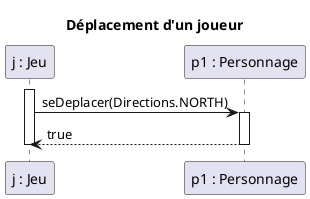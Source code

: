 @startuml

title "Déplacement d'un joueur"

participant "j : Jeu" as j
participant "p1 : Personnage" as p1

activate j
j -> p1 : seDeplacer(Directions.NORTH)
activate p1
p1 --> j : true
deactivate p1
deactivate j

@enduml
